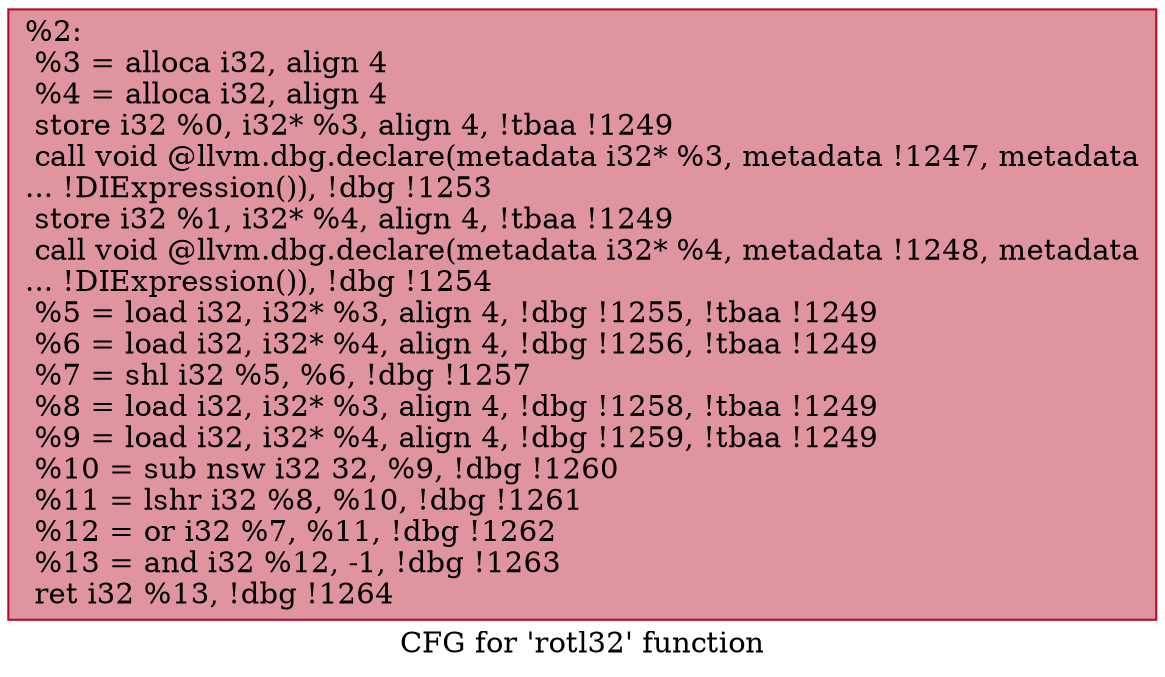 digraph "CFG for 'rotl32' function" {
	label="CFG for 'rotl32' function";

	Node0x1424380 [shape=record,color="#b70d28ff", style=filled, fillcolor="#b70d2870",label="{%2:\l  %3 = alloca i32, align 4\l  %4 = alloca i32, align 4\l  store i32 %0, i32* %3, align 4, !tbaa !1249\l  call void @llvm.dbg.declare(metadata i32* %3, metadata !1247, metadata\l... !DIExpression()), !dbg !1253\l  store i32 %1, i32* %4, align 4, !tbaa !1249\l  call void @llvm.dbg.declare(metadata i32* %4, metadata !1248, metadata\l... !DIExpression()), !dbg !1254\l  %5 = load i32, i32* %3, align 4, !dbg !1255, !tbaa !1249\l  %6 = load i32, i32* %4, align 4, !dbg !1256, !tbaa !1249\l  %7 = shl i32 %5, %6, !dbg !1257\l  %8 = load i32, i32* %3, align 4, !dbg !1258, !tbaa !1249\l  %9 = load i32, i32* %4, align 4, !dbg !1259, !tbaa !1249\l  %10 = sub nsw i32 32, %9, !dbg !1260\l  %11 = lshr i32 %8, %10, !dbg !1261\l  %12 = or i32 %7, %11, !dbg !1262\l  %13 = and i32 %12, -1, !dbg !1263\l  ret i32 %13, !dbg !1264\l}"];
}
